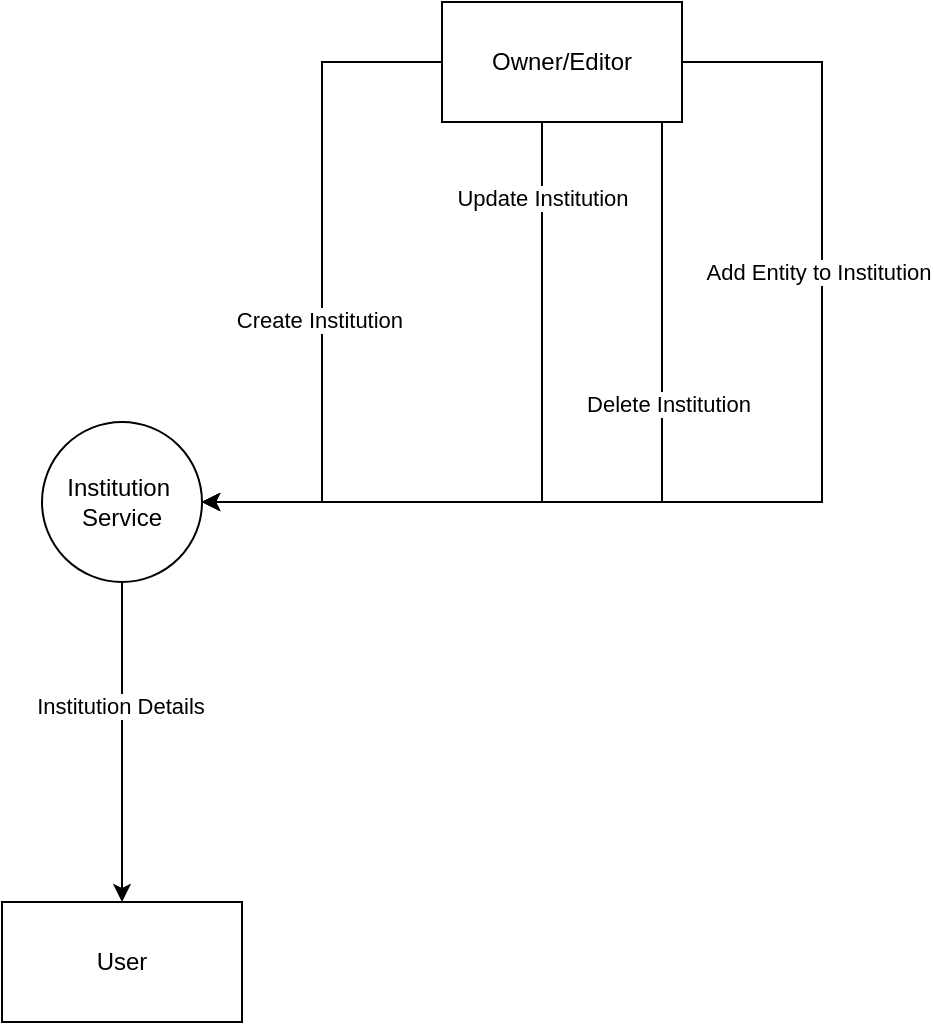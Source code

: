 <mxfile version="21.3.2" type="github">
  <diagram name="Page-1" id="tcobVfCXmn407HPpuTyI">
    <mxGraphModel dx="1434" dy="835" grid="1" gridSize="10" guides="1" tooltips="1" connect="1" arrows="1" fold="1" page="1" pageScale="1" pageWidth="827" pageHeight="1169" math="0" shadow="0">
      <root>
        <mxCell id="0" />
        <mxCell id="1" parent="0" />
        <mxCell id="fyC7D2IF4pgFKI7wAtkj-2" style="edgeStyle=orthogonalEdgeStyle;rounded=0;orthogonalLoop=1;jettySize=auto;html=1;entryX=0.5;entryY=0;entryDx=0;entryDy=0;" edge="1" parent="1" source="fyC7D2IF4pgFKI7wAtkj-4" target="fyC7D2IF4pgFKI7wAtkj-14">
          <mxGeometry relative="1" as="geometry" />
        </mxCell>
        <mxCell id="fyC7D2IF4pgFKI7wAtkj-3" value="Institution Details" style="edgeLabel;html=1;align=center;verticalAlign=middle;resizable=0;points=[];" vertex="1" connectable="0" parent="fyC7D2IF4pgFKI7wAtkj-2">
          <mxGeometry x="-0.227" y="-1" relative="1" as="geometry">
            <mxPoint as="offset" />
          </mxGeometry>
        </mxCell>
        <mxCell id="fyC7D2IF4pgFKI7wAtkj-4" value="Institution&amp;nbsp; Service" style="ellipse;whiteSpace=wrap;html=1;aspect=fixed;" vertex="1" parent="1">
          <mxGeometry x="229" y="420" width="80" height="80" as="geometry" />
        </mxCell>
        <mxCell id="fyC7D2IF4pgFKI7wAtkj-5" style="edgeStyle=orthogonalEdgeStyle;rounded=0;orthogonalLoop=1;jettySize=auto;html=1;entryX=1;entryY=0.5;entryDx=0;entryDy=0;" edge="1" parent="1" source="fyC7D2IF4pgFKI7wAtkj-13" target="fyC7D2IF4pgFKI7wAtkj-4">
          <mxGeometry relative="1" as="geometry" />
        </mxCell>
        <mxCell id="fyC7D2IF4pgFKI7wAtkj-6" value="Create Institution&amp;nbsp;" style="edgeLabel;html=1;align=center;verticalAlign=middle;resizable=0;points=[];" vertex="1" connectable="0" parent="fyC7D2IF4pgFKI7wAtkj-5">
          <mxGeometry x="-0.031" relative="1" as="geometry">
            <mxPoint y="24" as="offset" />
          </mxGeometry>
        </mxCell>
        <mxCell id="fyC7D2IF4pgFKI7wAtkj-7" style="edgeStyle=orthogonalEdgeStyle;rounded=0;orthogonalLoop=1;jettySize=auto;html=1;entryX=1;entryY=0.5;entryDx=0;entryDy=0;exitX=0.25;exitY=1;exitDx=0;exitDy=0;" edge="1" parent="1" source="fyC7D2IF4pgFKI7wAtkj-13" target="fyC7D2IF4pgFKI7wAtkj-4">
          <mxGeometry relative="1" as="geometry">
            <Array as="points">
              <mxPoint x="479" y="460" />
            </Array>
          </mxGeometry>
        </mxCell>
        <mxCell id="fyC7D2IF4pgFKI7wAtkj-8" value="Update Institution" style="edgeLabel;html=1;align=center;verticalAlign=middle;resizable=0;points=[];" vertex="1" connectable="0" parent="fyC7D2IF4pgFKI7wAtkj-7">
          <mxGeometry x="-0.687" relative="1" as="geometry">
            <mxPoint y="-2" as="offset" />
          </mxGeometry>
        </mxCell>
        <mxCell id="fyC7D2IF4pgFKI7wAtkj-9" style="edgeStyle=orthogonalEdgeStyle;rounded=0;orthogonalLoop=1;jettySize=auto;html=1;entryX=1;entryY=0.5;entryDx=0;entryDy=0;" edge="1" parent="1" source="fyC7D2IF4pgFKI7wAtkj-13" target="fyC7D2IF4pgFKI7wAtkj-4">
          <mxGeometry relative="1" as="geometry">
            <Array as="points">
              <mxPoint x="539" y="460" />
            </Array>
          </mxGeometry>
        </mxCell>
        <mxCell id="fyC7D2IF4pgFKI7wAtkj-10" value="Delete Institution" style="edgeLabel;html=1;align=center;verticalAlign=middle;resizable=0;points=[];" vertex="1" connectable="0" parent="fyC7D2IF4pgFKI7wAtkj-9">
          <mxGeometry x="-0.569" y="3" relative="1" as="geometry">
            <mxPoint y="50" as="offset" />
          </mxGeometry>
        </mxCell>
        <mxCell id="fyC7D2IF4pgFKI7wAtkj-11" style="edgeStyle=orthogonalEdgeStyle;rounded=0;orthogonalLoop=1;jettySize=auto;html=1;entryX=1;entryY=0.5;entryDx=0;entryDy=0;" edge="1" parent="1" source="fyC7D2IF4pgFKI7wAtkj-13" target="fyC7D2IF4pgFKI7wAtkj-4">
          <mxGeometry relative="1" as="geometry">
            <Array as="points">
              <mxPoint x="619" y="240" />
              <mxPoint x="619" y="460" />
            </Array>
          </mxGeometry>
        </mxCell>
        <mxCell id="fyC7D2IF4pgFKI7wAtkj-12" value="Add Entity to Institution" style="edgeLabel;html=1;align=center;verticalAlign=middle;resizable=0;points=[];" vertex="1" connectable="0" parent="fyC7D2IF4pgFKI7wAtkj-11">
          <mxGeometry x="-0.416" y="-2" relative="1" as="geometry">
            <mxPoint as="offset" />
          </mxGeometry>
        </mxCell>
        <mxCell id="fyC7D2IF4pgFKI7wAtkj-13" value="Owner/Editor" style="rounded=0;whiteSpace=wrap;html=1;" vertex="1" parent="1">
          <mxGeometry x="429" y="210" width="120" height="60" as="geometry" />
        </mxCell>
        <mxCell id="fyC7D2IF4pgFKI7wAtkj-14" value="User" style="rounded=0;whiteSpace=wrap;html=1;" vertex="1" parent="1">
          <mxGeometry x="209" y="660" width="120" height="60" as="geometry" />
        </mxCell>
      </root>
    </mxGraphModel>
  </diagram>
</mxfile>

